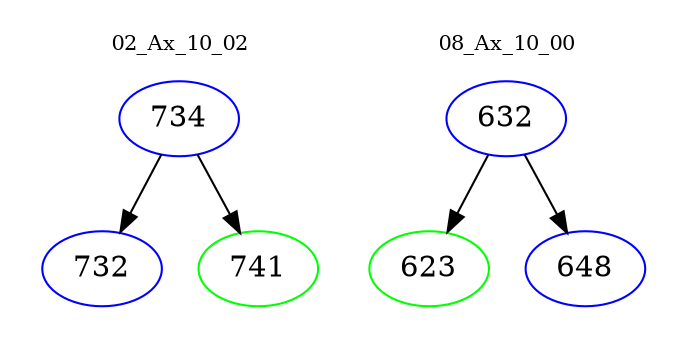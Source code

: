 digraph{
subgraph cluster_0 {
color = white
label = "02_Ax_10_02";
fontsize=10;
T0_734 [label="734", color="blue"]
T0_734 -> T0_732 [color="black"]
T0_732 [label="732", color="blue"]
T0_734 -> T0_741 [color="black"]
T0_741 [label="741", color="green"]
}
subgraph cluster_1 {
color = white
label = "08_Ax_10_00";
fontsize=10;
T1_632 [label="632", color="blue"]
T1_632 -> T1_623 [color="black"]
T1_623 [label="623", color="green"]
T1_632 -> T1_648 [color="black"]
T1_648 [label="648", color="blue"]
}
}
